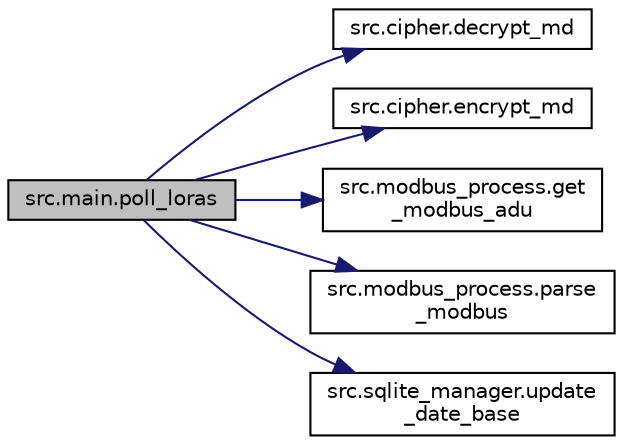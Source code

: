 digraph "src.main.poll_loras"
{
 // LATEX_PDF_SIZE
  edge [fontname="Helvetica",fontsize="10",labelfontname="Helvetica",labelfontsize="10"];
  node [fontname="Helvetica",fontsize="10",shape=record];
  rankdir="LR";
  Node1 [label="src.main.poll_loras",height=0.2,width=0.4,color="black", fillcolor="grey75", style="filled", fontcolor="black",tooltip="Search and set meters characteristics and then update them in the database."];
  Node1 -> Node2 [color="midnightblue",fontsize="10",style="solid",fontname="Helvetica"];
  Node2 [label="src.cipher.decrypt_md",height=0.2,width=0.4,color="black", fillcolor="white", style="filled",URL="$namespacesrc_1_1cipher.html#a0feb7666e8dca270776aaa838d296fa1",tooltip="Decrypt the information from the node."];
  Node1 -> Node3 [color="midnightblue",fontsize="10",style="solid",fontname="Helvetica"];
  Node3 [label="src.cipher.encrypt_md",height=0.2,width=0.4,color="black", fillcolor="white", style="filled",URL="$namespacesrc_1_1cipher.html#aa2440f45023cfcde9f18cc121ef3a535",tooltip="Encrypts nodes' information."];
  Node1 -> Node4 [color="midnightblue",fontsize="10",style="solid",fontname="Helvetica"];
  Node4 [label="src.modbus_process.get\l_modbus_adu",height=0.2,width=0.4,color="black", fillcolor="white", style="filled",URL="$namespacesrc_1_1modbus__process.html#a7a4611f49d9066b8588d63e5ab743878",tooltip="Organize the data in a list and return it."];
  Node1 -> Node5 [color="midnightblue",fontsize="10",style="solid",fontname="Helvetica"];
  Node5 [label="src.modbus_process.parse\l_modbus",height=0.2,width=0.4,color="black", fillcolor="white", style="filled",URL="$namespacesrc_1_1modbus__process.html#ac873ec5b6dfaca15bb26b591994c89f0",tooltip="Verify errors in the data unity and send the received data."];
  Node1 -> Node6 [color="midnightblue",fontsize="10",style="solid",fontname="Helvetica"];
  Node6 [label="src.sqlite_manager.update\l_date_base",height=0.2,width=0.4,color="black", fillcolor="white", style="filled",URL="$namespacesrc_1_1sqlite__manager.html#a41c154630a4dbd4ba9f106ebd85e880f",tooltip="Actualize information in the database."];
}
